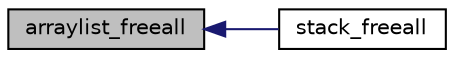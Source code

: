 digraph "arraylist_freeall"
{
 // INTERACTIVE_SVG=YES
  edge [fontname="Helvetica",fontsize="10",labelfontname="Helvetica",labelfontsize="10"];
  node [fontname="Helvetica",fontsize="10",shape=record];
  rankdir="LR";
  Node1 [label="arraylist_freeall",height=0.2,width=0.4,color="black", fillcolor="grey75", style="filled", fontcolor="black"];
  Node1 -> Node2 [dir="back",color="midnightblue",fontsize="10",style="solid",fontname="Helvetica"];
  Node2 [label="stack_freeall",height=0.2,width=0.4,color="black", fillcolor="white", style="filled",URL="$stack_8h.html#a7a538e1272753b82cfc1b2181be556ef"];
}
